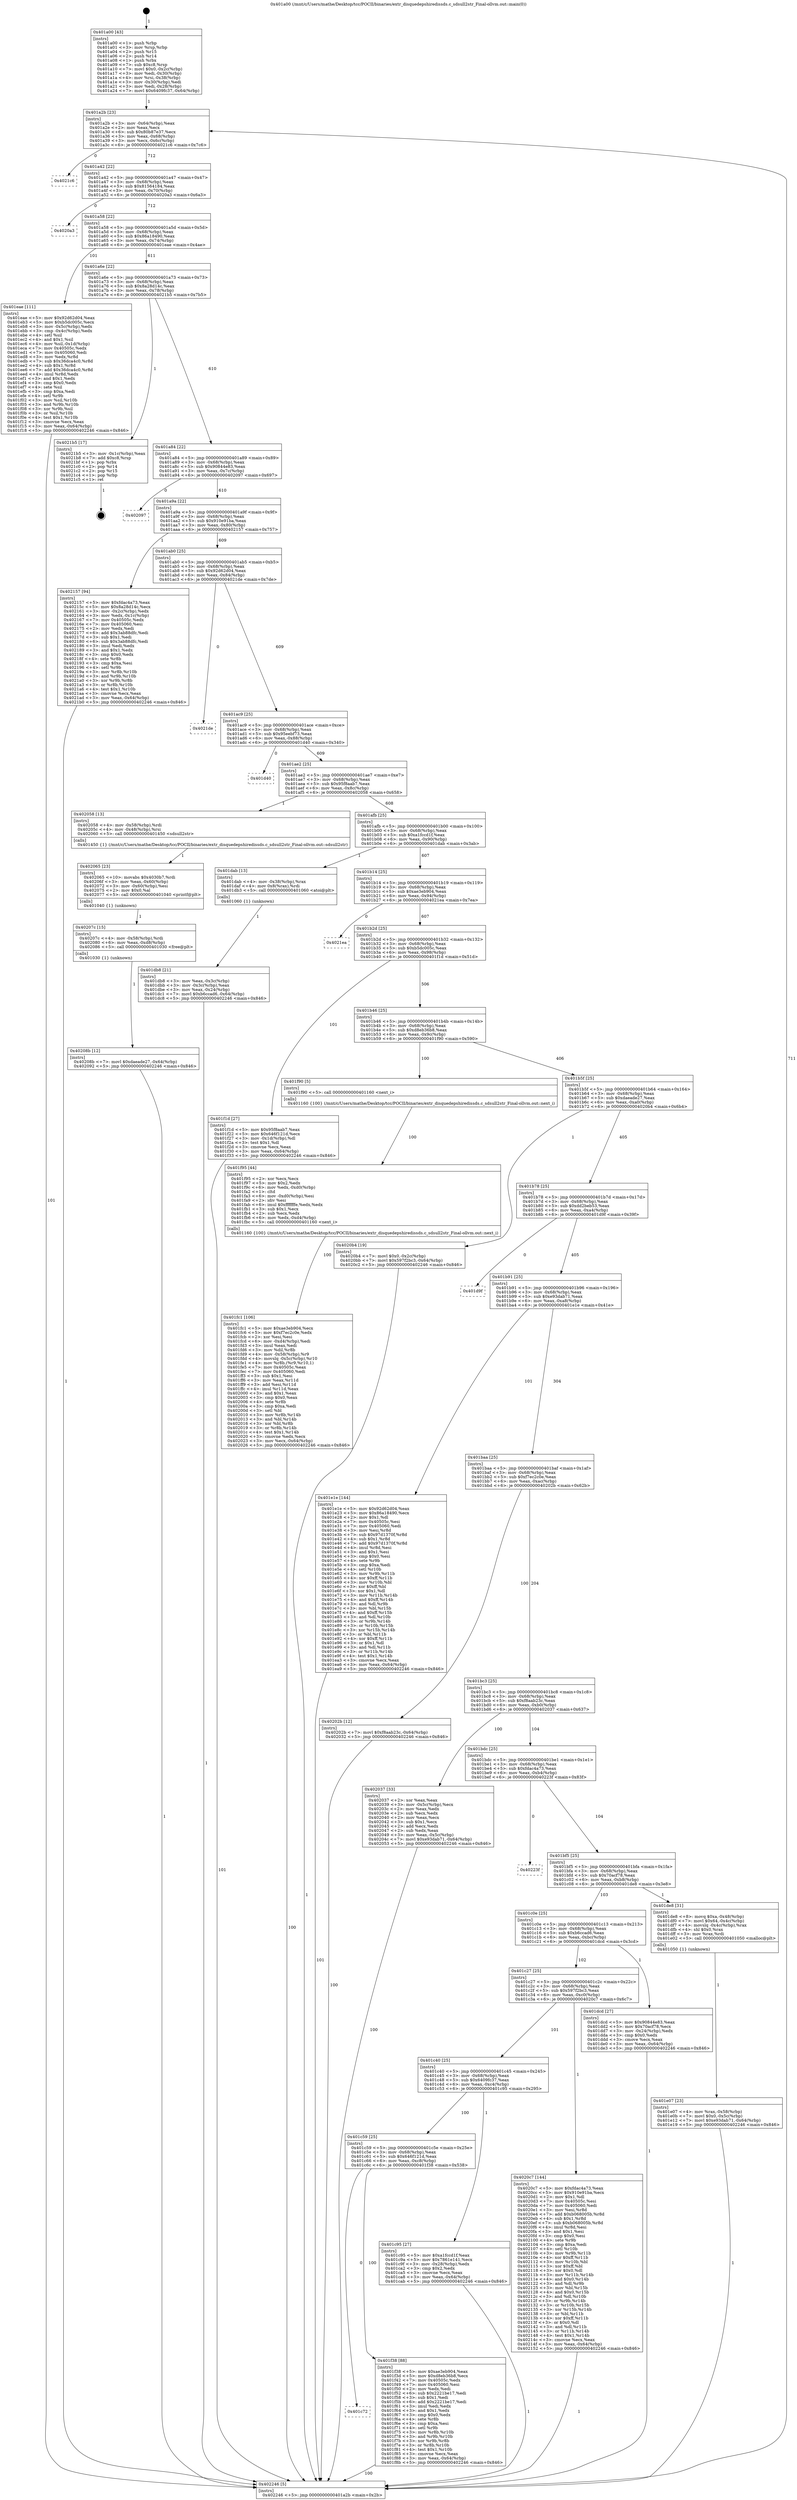 digraph "0x401a00" {
  label = "0x401a00 (/mnt/c/Users/mathe/Desktop/tcc/POCII/binaries/extr_disquedepshiredissds.c_sdsull2str_Final-ollvm.out::main(0))"
  labelloc = "t"
  node[shape=record]

  Entry [label="",width=0.3,height=0.3,shape=circle,fillcolor=black,style=filled]
  "0x401a2b" [label="{
     0x401a2b [23]\l
     | [instrs]\l
     &nbsp;&nbsp;0x401a2b \<+3\>: mov -0x64(%rbp),%eax\l
     &nbsp;&nbsp;0x401a2e \<+2\>: mov %eax,%ecx\l
     &nbsp;&nbsp;0x401a30 \<+6\>: sub $0x80b87e37,%ecx\l
     &nbsp;&nbsp;0x401a36 \<+3\>: mov %eax,-0x68(%rbp)\l
     &nbsp;&nbsp;0x401a39 \<+3\>: mov %ecx,-0x6c(%rbp)\l
     &nbsp;&nbsp;0x401a3c \<+6\>: je 00000000004021c6 \<main+0x7c6\>\l
  }"]
  "0x4021c6" [label="{
     0x4021c6\l
  }", style=dashed]
  "0x401a42" [label="{
     0x401a42 [22]\l
     | [instrs]\l
     &nbsp;&nbsp;0x401a42 \<+5\>: jmp 0000000000401a47 \<main+0x47\>\l
     &nbsp;&nbsp;0x401a47 \<+3\>: mov -0x68(%rbp),%eax\l
     &nbsp;&nbsp;0x401a4a \<+5\>: sub $0x81564184,%eax\l
     &nbsp;&nbsp;0x401a4f \<+3\>: mov %eax,-0x70(%rbp)\l
     &nbsp;&nbsp;0x401a52 \<+6\>: je 00000000004020a3 \<main+0x6a3\>\l
  }"]
  Exit [label="",width=0.3,height=0.3,shape=circle,fillcolor=black,style=filled,peripheries=2]
  "0x4020a3" [label="{
     0x4020a3\l
  }", style=dashed]
  "0x401a58" [label="{
     0x401a58 [22]\l
     | [instrs]\l
     &nbsp;&nbsp;0x401a58 \<+5\>: jmp 0000000000401a5d \<main+0x5d\>\l
     &nbsp;&nbsp;0x401a5d \<+3\>: mov -0x68(%rbp),%eax\l
     &nbsp;&nbsp;0x401a60 \<+5\>: sub $0x86a18490,%eax\l
     &nbsp;&nbsp;0x401a65 \<+3\>: mov %eax,-0x74(%rbp)\l
     &nbsp;&nbsp;0x401a68 \<+6\>: je 0000000000401eae \<main+0x4ae\>\l
  }"]
  "0x40208b" [label="{
     0x40208b [12]\l
     | [instrs]\l
     &nbsp;&nbsp;0x40208b \<+7\>: movl $0xdaeade27,-0x64(%rbp)\l
     &nbsp;&nbsp;0x402092 \<+5\>: jmp 0000000000402246 \<main+0x846\>\l
  }"]
  "0x401eae" [label="{
     0x401eae [111]\l
     | [instrs]\l
     &nbsp;&nbsp;0x401eae \<+5\>: mov $0x92d62d04,%eax\l
     &nbsp;&nbsp;0x401eb3 \<+5\>: mov $0xb5dc005c,%ecx\l
     &nbsp;&nbsp;0x401eb8 \<+3\>: mov -0x5c(%rbp),%edx\l
     &nbsp;&nbsp;0x401ebb \<+3\>: cmp -0x4c(%rbp),%edx\l
     &nbsp;&nbsp;0x401ebe \<+4\>: setl %sil\l
     &nbsp;&nbsp;0x401ec2 \<+4\>: and $0x1,%sil\l
     &nbsp;&nbsp;0x401ec6 \<+4\>: mov %sil,-0x1d(%rbp)\l
     &nbsp;&nbsp;0x401eca \<+7\>: mov 0x40505c,%edx\l
     &nbsp;&nbsp;0x401ed1 \<+7\>: mov 0x405060,%edi\l
     &nbsp;&nbsp;0x401ed8 \<+3\>: mov %edx,%r8d\l
     &nbsp;&nbsp;0x401edb \<+7\>: sub $0x36dca4c0,%r8d\l
     &nbsp;&nbsp;0x401ee2 \<+4\>: sub $0x1,%r8d\l
     &nbsp;&nbsp;0x401ee6 \<+7\>: add $0x36dca4c0,%r8d\l
     &nbsp;&nbsp;0x401eed \<+4\>: imul %r8d,%edx\l
     &nbsp;&nbsp;0x401ef1 \<+3\>: and $0x1,%edx\l
     &nbsp;&nbsp;0x401ef4 \<+3\>: cmp $0x0,%edx\l
     &nbsp;&nbsp;0x401ef7 \<+4\>: sete %sil\l
     &nbsp;&nbsp;0x401efb \<+3\>: cmp $0xa,%edi\l
     &nbsp;&nbsp;0x401efe \<+4\>: setl %r9b\l
     &nbsp;&nbsp;0x401f02 \<+3\>: mov %sil,%r10b\l
     &nbsp;&nbsp;0x401f05 \<+3\>: and %r9b,%r10b\l
     &nbsp;&nbsp;0x401f08 \<+3\>: xor %r9b,%sil\l
     &nbsp;&nbsp;0x401f0b \<+3\>: or %sil,%r10b\l
     &nbsp;&nbsp;0x401f0e \<+4\>: test $0x1,%r10b\l
     &nbsp;&nbsp;0x401f12 \<+3\>: cmovne %ecx,%eax\l
     &nbsp;&nbsp;0x401f15 \<+3\>: mov %eax,-0x64(%rbp)\l
     &nbsp;&nbsp;0x401f18 \<+5\>: jmp 0000000000402246 \<main+0x846\>\l
  }"]
  "0x401a6e" [label="{
     0x401a6e [22]\l
     | [instrs]\l
     &nbsp;&nbsp;0x401a6e \<+5\>: jmp 0000000000401a73 \<main+0x73\>\l
     &nbsp;&nbsp;0x401a73 \<+3\>: mov -0x68(%rbp),%eax\l
     &nbsp;&nbsp;0x401a76 \<+5\>: sub $0x8a28d14c,%eax\l
     &nbsp;&nbsp;0x401a7b \<+3\>: mov %eax,-0x78(%rbp)\l
     &nbsp;&nbsp;0x401a7e \<+6\>: je 00000000004021b5 \<main+0x7b5\>\l
  }"]
  "0x40207c" [label="{
     0x40207c [15]\l
     | [instrs]\l
     &nbsp;&nbsp;0x40207c \<+4\>: mov -0x58(%rbp),%rdi\l
     &nbsp;&nbsp;0x402080 \<+6\>: mov %eax,-0xd8(%rbp)\l
     &nbsp;&nbsp;0x402086 \<+5\>: call 0000000000401030 \<free@plt\>\l
     | [calls]\l
     &nbsp;&nbsp;0x401030 \{1\} (unknown)\l
  }"]
  "0x4021b5" [label="{
     0x4021b5 [17]\l
     | [instrs]\l
     &nbsp;&nbsp;0x4021b5 \<+3\>: mov -0x1c(%rbp),%eax\l
     &nbsp;&nbsp;0x4021b8 \<+7\>: add $0xc8,%rsp\l
     &nbsp;&nbsp;0x4021bf \<+1\>: pop %rbx\l
     &nbsp;&nbsp;0x4021c0 \<+2\>: pop %r14\l
     &nbsp;&nbsp;0x4021c2 \<+2\>: pop %r15\l
     &nbsp;&nbsp;0x4021c4 \<+1\>: pop %rbp\l
     &nbsp;&nbsp;0x4021c5 \<+1\>: ret\l
  }"]
  "0x401a84" [label="{
     0x401a84 [22]\l
     | [instrs]\l
     &nbsp;&nbsp;0x401a84 \<+5\>: jmp 0000000000401a89 \<main+0x89\>\l
     &nbsp;&nbsp;0x401a89 \<+3\>: mov -0x68(%rbp),%eax\l
     &nbsp;&nbsp;0x401a8c \<+5\>: sub $0x90844e83,%eax\l
     &nbsp;&nbsp;0x401a91 \<+3\>: mov %eax,-0x7c(%rbp)\l
     &nbsp;&nbsp;0x401a94 \<+6\>: je 0000000000402097 \<main+0x697\>\l
  }"]
  "0x402065" [label="{
     0x402065 [23]\l
     | [instrs]\l
     &nbsp;&nbsp;0x402065 \<+10\>: movabs $0x4030b7,%rdi\l
     &nbsp;&nbsp;0x40206f \<+3\>: mov %eax,-0x60(%rbp)\l
     &nbsp;&nbsp;0x402072 \<+3\>: mov -0x60(%rbp),%esi\l
     &nbsp;&nbsp;0x402075 \<+2\>: mov $0x0,%al\l
     &nbsp;&nbsp;0x402077 \<+5\>: call 0000000000401040 \<printf@plt\>\l
     | [calls]\l
     &nbsp;&nbsp;0x401040 \{1\} (unknown)\l
  }"]
  "0x402097" [label="{
     0x402097\l
  }", style=dashed]
  "0x401a9a" [label="{
     0x401a9a [22]\l
     | [instrs]\l
     &nbsp;&nbsp;0x401a9a \<+5\>: jmp 0000000000401a9f \<main+0x9f\>\l
     &nbsp;&nbsp;0x401a9f \<+3\>: mov -0x68(%rbp),%eax\l
     &nbsp;&nbsp;0x401aa2 \<+5\>: sub $0x910e91ba,%eax\l
     &nbsp;&nbsp;0x401aa7 \<+3\>: mov %eax,-0x80(%rbp)\l
     &nbsp;&nbsp;0x401aaa \<+6\>: je 0000000000402157 \<main+0x757\>\l
  }"]
  "0x401fc1" [label="{
     0x401fc1 [106]\l
     | [instrs]\l
     &nbsp;&nbsp;0x401fc1 \<+5\>: mov $0xae3eb904,%ecx\l
     &nbsp;&nbsp;0x401fc6 \<+5\>: mov $0xf7ec2c0e,%edx\l
     &nbsp;&nbsp;0x401fcb \<+2\>: xor %esi,%esi\l
     &nbsp;&nbsp;0x401fcd \<+6\>: mov -0xd4(%rbp),%edi\l
     &nbsp;&nbsp;0x401fd3 \<+3\>: imul %eax,%edi\l
     &nbsp;&nbsp;0x401fd6 \<+3\>: mov %dil,%r8b\l
     &nbsp;&nbsp;0x401fd9 \<+4\>: mov -0x58(%rbp),%r9\l
     &nbsp;&nbsp;0x401fdd \<+4\>: movslq -0x5c(%rbp),%r10\l
     &nbsp;&nbsp;0x401fe1 \<+4\>: mov %r8b,(%r9,%r10,1)\l
     &nbsp;&nbsp;0x401fe5 \<+7\>: mov 0x40505c,%eax\l
     &nbsp;&nbsp;0x401fec \<+7\>: mov 0x405060,%edi\l
     &nbsp;&nbsp;0x401ff3 \<+3\>: sub $0x1,%esi\l
     &nbsp;&nbsp;0x401ff6 \<+3\>: mov %eax,%r11d\l
     &nbsp;&nbsp;0x401ff9 \<+3\>: add %esi,%r11d\l
     &nbsp;&nbsp;0x401ffc \<+4\>: imul %r11d,%eax\l
     &nbsp;&nbsp;0x402000 \<+3\>: and $0x1,%eax\l
     &nbsp;&nbsp;0x402003 \<+3\>: cmp $0x0,%eax\l
     &nbsp;&nbsp;0x402006 \<+4\>: sete %r8b\l
     &nbsp;&nbsp;0x40200a \<+3\>: cmp $0xa,%edi\l
     &nbsp;&nbsp;0x40200d \<+3\>: setl %bl\l
     &nbsp;&nbsp;0x402010 \<+3\>: mov %r8b,%r14b\l
     &nbsp;&nbsp;0x402013 \<+3\>: and %bl,%r14b\l
     &nbsp;&nbsp;0x402016 \<+3\>: xor %bl,%r8b\l
     &nbsp;&nbsp;0x402019 \<+3\>: or %r8b,%r14b\l
     &nbsp;&nbsp;0x40201c \<+4\>: test $0x1,%r14b\l
     &nbsp;&nbsp;0x402020 \<+3\>: cmovne %edx,%ecx\l
     &nbsp;&nbsp;0x402023 \<+3\>: mov %ecx,-0x64(%rbp)\l
     &nbsp;&nbsp;0x402026 \<+5\>: jmp 0000000000402246 \<main+0x846\>\l
  }"]
  "0x402157" [label="{
     0x402157 [94]\l
     | [instrs]\l
     &nbsp;&nbsp;0x402157 \<+5\>: mov $0xfdac4a73,%eax\l
     &nbsp;&nbsp;0x40215c \<+5\>: mov $0x8a28d14c,%ecx\l
     &nbsp;&nbsp;0x402161 \<+3\>: mov -0x2c(%rbp),%edx\l
     &nbsp;&nbsp;0x402164 \<+3\>: mov %edx,-0x1c(%rbp)\l
     &nbsp;&nbsp;0x402167 \<+7\>: mov 0x40505c,%edx\l
     &nbsp;&nbsp;0x40216e \<+7\>: mov 0x405060,%esi\l
     &nbsp;&nbsp;0x402175 \<+2\>: mov %edx,%edi\l
     &nbsp;&nbsp;0x402177 \<+6\>: add $0x3ab88dfc,%edi\l
     &nbsp;&nbsp;0x40217d \<+3\>: sub $0x1,%edi\l
     &nbsp;&nbsp;0x402180 \<+6\>: sub $0x3ab88dfc,%edi\l
     &nbsp;&nbsp;0x402186 \<+3\>: imul %edi,%edx\l
     &nbsp;&nbsp;0x402189 \<+3\>: and $0x1,%edx\l
     &nbsp;&nbsp;0x40218c \<+3\>: cmp $0x0,%edx\l
     &nbsp;&nbsp;0x40218f \<+4\>: sete %r8b\l
     &nbsp;&nbsp;0x402193 \<+3\>: cmp $0xa,%esi\l
     &nbsp;&nbsp;0x402196 \<+4\>: setl %r9b\l
     &nbsp;&nbsp;0x40219a \<+3\>: mov %r8b,%r10b\l
     &nbsp;&nbsp;0x40219d \<+3\>: and %r9b,%r10b\l
     &nbsp;&nbsp;0x4021a0 \<+3\>: xor %r9b,%r8b\l
     &nbsp;&nbsp;0x4021a3 \<+3\>: or %r8b,%r10b\l
     &nbsp;&nbsp;0x4021a6 \<+4\>: test $0x1,%r10b\l
     &nbsp;&nbsp;0x4021aa \<+3\>: cmovne %ecx,%eax\l
     &nbsp;&nbsp;0x4021ad \<+3\>: mov %eax,-0x64(%rbp)\l
     &nbsp;&nbsp;0x4021b0 \<+5\>: jmp 0000000000402246 \<main+0x846\>\l
  }"]
  "0x401ab0" [label="{
     0x401ab0 [25]\l
     | [instrs]\l
     &nbsp;&nbsp;0x401ab0 \<+5\>: jmp 0000000000401ab5 \<main+0xb5\>\l
     &nbsp;&nbsp;0x401ab5 \<+3\>: mov -0x68(%rbp),%eax\l
     &nbsp;&nbsp;0x401ab8 \<+5\>: sub $0x92d62d04,%eax\l
     &nbsp;&nbsp;0x401abd \<+6\>: mov %eax,-0x84(%rbp)\l
     &nbsp;&nbsp;0x401ac3 \<+6\>: je 00000000004021de \<main+0x7de\>\l
  }"]
  "0x401f95" [label="{
     0x401f95 [44]\l
     | [instrs]\l
     &nbsp;&nbsp;0x401f95 \<+2\>: xor %ecx,%ecx\l
     &nbsp;&nbsp;0x401f97 \<+5\>: mov $0x2,%edx\l
     &nbsp;&nbsp;0x401f9c \<+6\>: mov %edx,-0xd0(%rbp)\l
     &nbsp;&nbsp;0x401fa2 \<+1\>: cltd\l
     &nbsp;&nbsp;0x401fa3 \<+6\>: mov -0xd0(%rbp),%esi\l
     &nbsp;&nbsp;0x401fa9 \<+2\>: idiv %esi\l
     &nbsp;&nbsp;0x401fab \<+6\>: imul $0xfffffffe,%edx,%edx\l
     &nbsp;&nbsp;0x401fb1 \<+3\>: sub $0x1,%ecx\l
     &nbsp;&nbsp;0x401fb4 \<+2\>: sub %ecx,%edx\l
     &nbsp;&nbsp;0x401fb6 \<+6\>: mov %edx,-0xd4(%rbp)\l
     &nbsp;&nbsp;0x401fbc \<+5\>: call 0000000000401160 \<next_i\>\l
     | [calls]\l
     &nbsp;&nbsp;0x401160 \{100\} (/mnt/c/Users/mathe/Desktop/tcc/POCII/binaries/extr_disquedepshiredissds.c_sdsull2str_Final-ollvm.out::next_i)\l
  }"]
  "0x4021de" [label="{
     0x4021de\l
  }", style=dashed]
  "0x401ac9" [label="{
     0x401ac9 [25]\l
     | [instrs]\l
     &nbsp;&nbsp;0x401ac9 \<+5\>: jmp 0000000000401ace \<main+0xce\>\l
     &nbsp;&nbsp;0x401ace \<+3\>: mov -0x68(%rbp),%eax\l
     &nbsp;&nbsp;0x401ad1 \<+5\>: sub $0x95eebf73,%eax\l
     &nbsp;&nbsp;0x401ad6 \<+6\>: mov %eax,-0x88(%rbp)\l
     &nbsp;&nbsp;0x401adc \<+6\>: je 0000000000401d40 \<main+0x340\>\l
  }"]
  "0x401c72" [label="{
     0x401c72\l
  }", style=dashed]
  "0x401d40" [label="{
     0x401d40\l
  }", style=dashed]
  "0x401ae2" [label="{
     0x401ae2 [25]\l
     | [instrs]\l
     &nbsp;&nbsp;0x401ae2 \<+5\>: jmp 0000000000401ae7 \<main+0xe7\>\l
     &nbsp;&nbsp;0x401ae7 \<+3\>: mov -0x68(%rbp),%eax\l
     &nbsp;&nbsp;0x401aea \<+5\>: sub $0x95f8aab7,%eax\l
     &nbsp;&nbsp;0x401aef \<+6\>: mov %eax,-0x8c(%rbp)\l
     &nbsp;&nbsp;0x401af5 \<+6\>: je 0000000000402058 \<main+0x658\>\l
  }"]
  "0x401f38" [label="{
     0x401f38 [88]\l
     | [instrs]\l
     &nbsp;&nbsp;0x401f38 \<+5\>: mov $0xae3eb904,%eax\l
     &nbsp;&nbsp;0x401f3d \<+5\>: mov $0xd8eb36b8,%ecx\l
     &nbsp;&nbsp;0x401f42 \<+7\>: mov 0x40505c,%edx\l
     &nbsp;&nbsp;0x401f49 \<+7\>: mov 0x405060,%esi\l
     &nbsp;&nbsp;0x401f50 \<+2\>: mov %edx,%edi\l
     &nbsp;&nbsp;0x401f52 \<+6\>: sub $0x2221be17,%edi\l
     &nbsp;&nbsp;0x401f58 \<+3\>: sub $0x1,%edi\l
     &nbsp;&nbsp;0x401f5b \<+6\>: add $0x2221be17,%edi\l
     &nbsp;&nbsp;0x401f61 \<+3\>: imul %edi,%edx\l
     &nbsp;&nbsp;0x401f64 \<+3\>: and $0x1,%edx\l
     &nbsp;&nbsp;0x401f67 \<+3\>: cmp $0x0,%edx\l
     &nbsp;&nbsp;0x401f6a \<+4\>: sete %r8b\l
     &nbsp;&nbsp;0x401f6e \<+3\>: cmp $0xa,%esi\l
     &nbsp;&nbsp;0x401f71 \<+4\>: setl %r9b\l
     &nbsp;&nbsp;0x401f75 \<+3\>: mov %r8b,%r10b\l
     &nbsp;&nbsp;0x401f78 \<+3\>: and %r9b,%r10b\l
     &nbsp;&nbsp;0x401f7b \<+3\>: xor %r9b,%r8b\l
     &nbsp;&nbsp;0x401f7e \<+3\>: or %r8b,%r10b\l
     &nbsp;&nbsp;0x401f81 \<+4\>: test $0x1,%r10b\l
     &nbsp;&nbsp;0x401f85 \<+3\>: cmovne %ecx,%eax\l
     &nbsp;&nbsp;0x401f88 \<+3\>: mov %eax,-0x64(%rbp)\l
     &nbsp;&nbsp;0x401f8b \<+5\>: jmp 0000000000402246 \<main+0x846\>\l
  }"]
  "0x402058" [label="{
     0x402058 [13]\l
     | [instrs]\l
     &nbsp;&nbsp;0x402058 \<+4\>: mov -0x58(%rbp),%rdi\l
     &nbsp;&nbsp;0x40205c \<+4\>: mov -0x48(%rbp),%rsi\l
     &nbsp;&nbsp;0x402060 \<+5\>: call 0000000000401450 \<sdsull2str\>\l
     | [calls]\l
     &nbsp;&nbsp;0x401450 \{1\} (/mnt/c/Users/mathe/Desktop/tcc/POCII/binaries/extr_disquedepshiredissds.c_sdsull2str_Final-ollvm.out::sdsull2str)\l
  }"]
  "0x401afb" [label="{
     0x401afb [25]\l
     | [instrs]\l
     &nbsp;&nbsp;0x401afb \<+5\>: jmp 0000000000401b00 \<main+0x100\>\l
     &nbsp;&nbsp;0x401b00 \<+3\>: mov -0x68(%rbp),%eax\l
     &nbsp;&nbsp;0x401b03 \<+5\>: sub $0xa1fccd1f,%eax\l
     &nbsp;&nbsp;0x401b08 \<+6\>: mov %eax,-0x90(%rbp)\l
     &nbsp;&nbsp;0x401b0e \<+6\>: je 0000000000401dab \<main+0x3ab\>\l
  }"]
  "0x401e07" [label="{
     0x401e07 [23]\l
     | [instrs]\l
     &nbsp;&nbsp;0x401e07 \<+4\>: mov %rax,-0x58(%rbp)\l
     &nbsp;&nbsp;0x401e0b \<+7\>: movl $0x0,-0x5c(%rbp)\l
     &nbsp;&nbsp;0x401e12 \<+7\>: movl $0xe93dab71,-0x64(%rbp)\l
     &nbsp;&nbsp;0x401e19 \<+5\>: jmp 0000000000402246 \<main+0x846\>\l
  }"]
  "0x401dab" [label="{
     0x401dab [13]\l
     | [instrs]\l
     &nbsp;&nbsp;0x401dab \<+4\>: mov -0x38(%rbp),%rax\l
     &nbsp;&nbsp;0x401daf \<+4\>: mov 0x8(%rax),%rdi\l
     &nbsp;&nbsp;0x401db3 \<+5\>: call 0000000000401060 \<atoi@plt\>\l
     | [calls]\l
     &nbsp;&nbsp;0x401060 \{1\} (unknown)\l
  }"]
  "0x401b14" [label="{
     0x401b14 [25]\l
     | [instrs]\l
     &nbsp;&nbsp;0x401b14 \<+5\>: jmp 0000000000401b19 \<main+0x119\>\l
     &nbsp;&nbsp;0x401b19 \<+3\>: mov -0x68(%rbp),%eax\l
     &nbsp;&nbsp;0x401b1c \<+5\>: sub $0xae3eb904,%eax\l
     &nbsp;&nbsp;0x401b21 \<+6\>: mov %eax,-0x94(%rbp)\l
     &nbsp;&nbsp;0x401b27 \<+6\>: je 00000000004021ea \<main+0x7ea\>\l
  }"]
  "0x401db8" [label="{
     0x401db8 [21]\l
     | [instrs]\l
     &nbsp;&nbsp;0x401db8 \<+3\>: mov %eax,-0x3c(%rbp)\l
     &nbsp;&nbsp;0x401dbb \<+3\>: mov -0x3c(%rbp),%eax\l
     &nbsp;&nbsp;0x401dbe \<+3\>: mov %eax,-0x24(%rbp)\l
     &nbsp;&nbsp;0x401dc1 \<+7\>: movl $0xb6ccad6,-0x64(%rbp)\l
     &nbsp;&nbsp;0x401dc8 \<+5\>: jmp 0000000000402246 \<main+0x846\>\l
  }"]
  "0x4021ea" [label="{
     0x4021ea\l
  }", style=dashed]
  "0x401b2d" [label="{
     0x401b2d [25]\l
     | [instrs]\l
     &nbsp;&nbsp;0x401b2d \<+5\>: jmp 0000000000401b32 \<main+0x132\>\l
     &nbsp;&nbsp;0x401b32 \<+3\>: mov -0x68(%rbp),%eax\l
     &nbsp;&nbsp;0x401b35 \<+5\>: sub $0xb5dc005c,%eax\l
     &nbsp;&nbsp;0x401b3a \<+6\>: mov %eax,-0x98(%rbp)\l
     &nbsp;&nbsp;0x401b40 \<+6\>: je 0000000000401f1d \<main+0x51d\>\l
  }"]
  "0x401a00" [label="{
     0x401a00 [43]\l
     | [instrs]\l
     &nbsp;&nbsp;0x401a00 \<+1\>: push %rbp\l
     &nbsp;&nbsp;0x401a01 \<+3\>: mov %rsp,%rbp\l
     &nbsp;&nbsp;0x401a04 \<+2\>: push %r15\l
     &nbsp;&nbsp;0x401a06 \<+2\>: push %r14\l
     &nbsp;&nbsp;0x401a08 \<+1\>: push %rbx\l
     &nbsp;&nbsp;0x401a09 \<+7\>: sub $0xc8,%rsp\l
     &nbsp;&nbsp;0x401a10 \<+7\>: movl $0x0,-0x2c(%rbp)\l
     &nbsp;&nbsp;0x401a17 \<+3\>: mov %edi,-0x30(%rbp)\l
     &nbsp;&nbsp;0x401a1a \<+4\>: mov %rsi,-0x38(%rbp)\l
     &nbsp;&nbsp;0x401a1e \<+3\>: mov -0x30(%rbp),%edi\l
     &nbsp;&nbsp;0x401a21 \<+3\>: mov %edi,-0x28(%rbp)\l
     &nbsp;&nbsp;0x401a24 \<+7\>: movl $0x6409fc37,-0x64(%rbp)\l
  }"]
  "0x401f1d" [label="{
     0x401f1d [27]\l
     | [instrs]\l
     &nbsp;&nbsp;0x401f1d \<+5\>: mov $0x95f8aab7,%eax\l
     &nbsp;&nbsp;0x401f22 \<+5\>: mov $0x646f121d,%ecx\l
     &nbsp;&nbsp;0x401f27 \<+3\>: mov -0x1d(%rbp),%dl\l
     &nbsp;&nbsp;0x401f2a \<+3\>: test $0x1,%dl\l
     &nbsp;&nbsp;0x401f2d \<+3\>: cmovne %ecx,%eax\l
     &nbsp;&nbsp;0x401f30 \<+3\>: mov %eax,-0x64(%rbp)\l
     &nbsp;&nbsp;0x401f33 \<+5\>: jmp 0000000000402246 \<main+0x846\>\l
  }"]
  "0x401b46" [label="{
     0x401b46 [25]\l
     | [instrs]\l
     &nbsp;&nbsp;0x401b46 \<+5\>: jmp 0000000000401b4b \<main+0x14b\>\l
     &nbsp;&nbsp;0x401b4b \<+3\>: mov -0x68(%rbp),%eax\l
     &nbsp;&nbsp;0x401b4e \<+5\>: sub $0xd8eb36b8,%eax\l
     &nbsp;&nbsp;0x401b53 \<+6\>: mov %eax,-0x9c(%rbp)\l
     &nbsp;&nbsp;0x401b59 \<+6\>: je 0000000000401f90 \<main+0x590\>\l
  }"]
  "0x402246" [label="{
     0x402246 [5]\l
     | [instrs]\l
     &nbsp;&nbsp;0x402246 \<+5\>: jmp 0000000000401a2b \<main+0x2b\>\l
  }"]
  "0x401f90" [label="{
     0x401f90 [5]\l
     | [instrs]\l
     &nbsp;&nbsp;0x401f90 \<+5\>: call 0000000000401160 \<next_i\>\l
     | [calls]\l
     &nbsp;&nbsp;0x401160 \{100\} (/mnt/c/Users/mathe/Desktop/tcc/POCII/binaries/extr_disquedepshiredissds.c_sdsull2str_Final-ollvm.out::next_i)\l
  }"]
  "0x401b5f" [label="{
     0x401b5f [25]\l
     | [instrs]\l
     &nbsp;&nbsp;0x401b5f \<+5\>: jmp 0000000000401b64 \<main+0x164\>\l
     &nbsp;&nbsp;0x401b64 \<+3\>: mov -0x68(%rbp),%eax\l
     &nbsp;&nbsp;0x401b67 \<+5\>: sub $0xdaeade27,%eax\l
     &nbsp;&nbsp;0x401b6c \<+6\>: mov %eax,-0xa0(%rbp)\l
     &nbsp;&nbsp;0x401b72 \<+6\>: je 00000000004020b4 \<main+0x6b4\>\l
  }"]
  "0x401c59" [label="{
     0x401c59 [25]\l
     | [instrs]\l
     &nbsp;&nbsp;0x401c59 \<+5\>: jmp 0000000000401c5e \<main+0x25e\>\l
     &nbsp;&nbsp;0x401c5e \<+3\>: mov -0x68(%rbp),%eax\l
     &nbsp;&nbsp;0x401c61 \<+5\>: sub $0x646f121d,%eax\l
     &nbsp;&nbsp;0x401c66 \<+6\>: mov %eax,-0xc8(%rbp)\l
     &nbsp;&nbsp;0x401c6c \<+6\>: je 0000000000401f38 \<main+0x538\>\l
  }"]
  "0x4020b4" [label="{
     0x4020b4 [19]\l
     | [instrs]\l
     &nbsp;&nbsp;0x4020b4 \<+7\>: movl $0x0,-0x2c(%rbp)\l
     &nbsp;&nbsp;0x4020bb \<+7\>: movl $0x597f2bc3,-0x64(%rbp)\l
     &nbsp;&nbsp;0x4020c2 \<+5\>: jmp 0000000000402246 \<main+0x846\>\l
  }"]
  "0x401b78" [label="{
     0x401b78 [25]\l
     | [instrs]\l
     &nbsp;&nbsp;0x401b78 \<+5\>: jmp 0000000000401b7d \<main+0x17d\>\l
     &nbsp;&nbsp;0x401b7d \<+3\>: mov -0x68(%rbp),%eax\l
     &nbsp;&nbsp;0x401b80 \<+5\>: sub $0xdd2beb53,%eax\l
     &nbsp;&nbsp;0x401b85 \<+6\>: mov %eax,-0xa4(%rbp)\l
     &nbsp;&nbsp;0x401b8b \<+6\>: je 0000000000401d9f \<main+0x39f\>\l
  }"]
  "0x401c95" [label="{
     0x401c95 [27]\l
     | [instrs]\l
     &nbsp;&nbsp;0x401c95 \<+5\>: mov $0xa1fccd1f,%eax\l
     &nbsp;&nbsp;0x401c9a \<+5\>: mov $0x7861e141,%ecx\l
     &nbsp;&nbsp;0x401c9f \<+3\>: mov -0x28(%rbp),%edx\l
     &nbsp;&nbsp;0x401ca2 \<+3\>: cmp $0x2,%edx\l
     &nbsp;&nbsp;0x401ca5 \<+3\>: cmovne %ecx,%eax\l
     &nbsp;&nbsp;0x401ca8 \<+3\>: mov %eax,-0x64(%rbp)\l
     &nbsp;&nbsp;0x401cab \<+5\>: jmp 0000000000402246 \<main+0x846\>\l
  }"]
  "0x401d9f" [label="{
     0x401d9f\l
  }", style=dashed]
  "0x401b91" [label="{
     0x401b91 [25]\l
     | [instrs]\l
     &nbsp;&nbsp;0x401b91 \<+5\>: jmp 0000000000401b96 \<main+0x196\>\l
     &nbsp;&nbsp;0x401b96 \<+3\>: mov -0x68(%rbp),%eax\l
     &nbsp;&nbsp;0x401b99 \<+5\>: sub $0xe93dab71,%eax\l
     &nbsp;&nbsp;0x401b9e \<+6\>: mov %eax,-0xa8(%rbp)\l
     &nbsp;&nbsp;0x401ba4 \<+6\>: je 0000000000401e1e \<main+0x41e\>\l
  }"]
  "0x401c40" [label="{
     0x401c40 [25]\l
     | [instrs]\l
     &nbsp;&nbsp;0x401c40 \<+5\>: jmp 0000000000401c45 \<main+0x245\>\l
     &nbsp;&nbsp;0x401c45 \<+3\>: mov -0x68(%rbp),%eax\l
     &nbsp;&nbsp;0x401c48 \<+5\>: sub $0x6409fc37,%eax\l
     &nbsp;&nbsp;0x401c4d \<+6\>: mov %eax,-0xc4(%rbp)\l
     &nbsp;&nbsp;0x401c53 \<+6\>: je 0000000000401c95 \<main+0x295\>\l
  }"]
  "0x401e1e" [label="{
     0x401e1e [144]\l
     | [instrs]\l
     &nbsp;&nbsp;0x401e1e \<+5\>: mov $0x92d62d04,%eax\l
     &nbsp;&nbsp;0x401e23 \<+5\>: mov $0x86a18490,%ecx\l
     &nbsp;&nbsp;0x401e28 \<+2\>: mov $0x1,%dl\l
     &nbsp;&nbsp;0x401e2a \<+7\>: mov 0x40505c,%esi\l
     &nbsp;&nbsp;0x401e31 \<+7\>: mov 0x405060,%edi\l
     &nbsp;&nbsp;0x401e38 \<+3\>: mov %esi,%r8d\l
     &nbsp;&nbsp;0x401e3b \<+7\>: sub $0x97d1370f,%r8d\l
     &nbsp;&nbsp;0x401e42 \<+4\>: sub $0x1,%r8d\l
     &nbsp;&nbsp;0x401e46 \<+7\>: add $0x97d1370f,%r8d\l
     &nbsp;&nbsp;0x401e4d \<+4\>: imul %r8d,%esi\l
     &nbsp;&nbsp;0x401e51 \<+3\>: and $0x1,%esi\l
     &nbsp;&nbsp;0x401e54 \<+3\>: cmp $0x0,%esi\l
     &nbsp;&nbsp;0x401e57 \<+4\>: sete %r9b\l
     &nbsp;&nbsp;0x401e5b \<+3\>: cmp $0xa,%edi\l
     &nbsp;&nbsp;0x401e5e \<+4\>: setl %r10b\l
     &nbsp;&nbsp;0x401e62 \<+3\>: mov %r9b,%r11b\l
     &nbsp;&nbsp;0x401e65 \<+4\>: xor $0xff,%r11b\l
     &nbsp;&nbsp;0x401e69 \<+3\>: mov %r10b,%bl\l
     &nbsp;&nbsp;0x401e6c \<+3\>: xor $0xff,%bl\l
     &nbsp;&nbsp;0x401e6f \<+3\>: xor $0x1,%dl\l
     &nbsp;&nbsp;0x401e72 \<+3\>: mov %r11b,%r14b\l
     &nbsp;&nbsp;0x401e75 \<+4\>: and $0xff,%r14b\l
     &nbsp;&nbsp;0x401e79 \<+3\>: and %dl,%r9b\l
     &nbsp;&nbsp;0x401e7c \<+3\>: mov %bl,%r15b\l
     &nbsp;&nbsp;0x401e7f \<+4\>: and $0xff,%r15b\l
     &nbsp;&nbsp;0x401e83 \<+3\>: and %dl,%r10b\l
     &nbsp;&nbsp;0x401e86 \<+3\>: or %r9b,%r14b\l
     &nbsp;&nbsp;0x401e89 \<+3\>: or %r10b,%r15b\l
     &nbsp;&nbsp;0x401e8c \<+3\>: xor %r15b,%r14b\l
     &nbsp;&nbsp;0x401e8f \<+3\>: or %bl,%r11b\l
     &nbsp;&nbsp;0x401e92 \<+4\>: xor $0xff,%r11b\l
     &nbsp;&nbsp;0x401e96 \<+3\>: or $0x1,%dl\l
     &nbsp;&nbsp;0x401e99 \<+3\>: and %dl,%r11b\l
     &nbsp;&nbsp;0x401e9c \<+3\>: or %r11b,%r14b\l
     &nbsp;&nbsp;0x401e9f \<+4\>: test $0x1,%r14b\l
     &nbsp;&nbsp;0x401ea3 \<+3\>: cmovne %ecx,%eax\l
     &nbsp;&nbsp;0x401ea6 \<+3\>: mov %eax,-0x64(%rbp)\l
     &nbsp;&nbsp;0x401ea9 \<+5\>: jmp 0000000000402246 \<main+0x846\>\l
  }"]
  "0x401baa" [label="{
     0x401baa [25]\l
     | [instrs]\l
     &nbsp;&nbsp;0x401baa \<+5\>: jmp 0000000000401baf \<main+0x1af\>\l
     &nbsp;&nbsp;0x401baf \<+3\>: mov -0x68(%rbp),%eax\l
     &nbsp;&nbsp;0x401bb2 \<+5\>: sub $0xf7ec2c0e,%eax\l
     &nbsp;&nbsp;0x401bb7 \<+6\>: mov %eax,-0xac(%rbp)\l
     &nbsp;&nbsp;0x401bbd \<+6\>: je 000000000040202b \<main+0x62b\>\l
  }"]
  "0x4020c7" [label="{
     0x4020c7 [144]\l
     | [instrs]\l
     &nbsp;&nbsp;0x4020c7 \<+5\>: mov $0xfdac4a73,%eax\l
     &nbsp;&nbsp;0x4020cc \<+5\>: mov $0x910e91ba,%ecx\l
     &nbsp;&nbsp;0x4020d1 \<+2\>: mov $0x1,%dl\l
     &nbsp;&nbsp;0x4020d3 \<+7\>: mov 0x40505c,%esi\l
     &nbsp;&nbsp;0x4020da \<+7\>: mov 0x405060,%edi\l
     &nbsp;&nbsp;0x4020e1 \<+3\>: mov %esi,%r8d\l
     &nbsp;&nbsp;0x4020e4 \<+7\>: add $0xb068005b,%r8d\l
     &nbsp;&nbsp;0x4020eb \<+4\>: sub $0x1,%r8d\l
     &nbsp;&nbsp;0x4020ef \<+7\>: sub $0xb068005b,%r8d\l
     &nbsp;&nbsp;0x4020f6 \<+4\>: imul %r8d,%esi\l
     &nbsp;&nbsp;0x4020fa \<+3\>: and $0x1,%esi\l
     &nbsp;&nbsp;0x4020fd \<+3\>: cmp $0x0,%esi\l
     &nbsp;&nbsp;0x402100 \<+4\>: sete %r9b\l
     &nbsp;&nbsp;0x402104 \<+3\>: cmp $0xa,%edi\l
     &nbsp;&nbsp;0x402107 \<+4\>: setl %r10b\l
     &nbsp;&nbsp;0x40210b \<+3\>: mov %r9b,%r11b\l
     &nbsp;&nbsp;0x40210e \<+4\>: xor $0xff,%r11b\l
     &nbsp;&nbsp;0x402112 \<+3\>: mov %r10b,%bl\l
     &nbsp;&nbsp;0x402115 \<+3\>: xor $0xff,%bl\l
     &nbsp;&nbsp;0x402118 \<+3\>: xor $0x0,%dl\l
     &nbsp;&nbsp;0x40211b \<+3\>: mov %r11b,%r14b\l
     &nbsp;&nbsp;0x40211e \<+4\>: and $0x0,%r14b\l
     &nbsp;&nbsp;0x402122 \<+3\>: and %dl,%r9b\l
     &nbsp;&nbsp;0x402125 \<+3\>: mov %bl,%r15b\l
     &nbsp;&nbsp;0x402128 \<+4\>: and $0x0,%r15b\l
     &nbsp;&nbsp;0x40212c \<+3\>: and %dl,%r10b\l
     &nbsp;&nbsp;0x40212f \<+3\>: or %r9b,%r14b\l
     &nbsp;&nbsp;0x402132 \<+3\>: or %r10b,%r15b\l
     &nbsp;&nbsp;0x402135 \<+3\>: xor %r15b,%r14b\l
     &nbsp;&nbsp;0x402138 \<+3\>: or %bl,%r11b\l
     &nbsp;&nbsp;0x40213b \<+4\>: xor $0xff,%r11b\l
     &nbsp;&nbsp;0x40213f \<+3\>: or $0x0,%dl\l
     &nbsp;&nbsp;0x402142 \<+3\>: and %dl,%r11b\l
     &nbsp;&nbsp;0x402145 \<+3\>: or %r11b,%r14b\l
     &nbsp;&nbsp;0x402148 \<+4\>: test $0x1,%r14b\l
     &nbsp;&nbsp;0x40214c \<+3\>: cmovne %ecx,%eax\l
     &nbsp;&nbsp;0x40214f \<+3\>: mov %eax,-0x64(%rbp)\l
     &nbsp;&nbsp;0x402152 \<+5\>: jmp 0000000000402246 \<main+0x846\>\l
  }"]
  "0x40202b" [label="{
     0x40202b [12]\l
     | [instrs]\l
     &nbsp;&nbsp;0x40202b \<+7\>: movl $0xf8aab23c,-0x64(%rbp)\l
     &nbsp;&nbsp;0x402032 \<+5\>: jmp 0000000000402246 \<main+0x846\>\l
  }"]
  "0x401bc3" [label="{
     0x401bc3 [25]\l
     | [instrs]\l
     &nbsp;&nbsp;0x401bc3 \<+5\>: jmp 0000000000401bc8 \<main+0x1c8\>\l
     &nbsp;&nbsp;0x401bc8 \<+3\>: mov -0x68(%rbp),%eax\l
     &nbsp;&nbsp;0x401bcb \<+5\>: sub $0xf8aab23c,%eax\l
     &nbsp;&nbsp;0x401bd0 \<+6\>: mov %eax,-0xb0(%rbp)\l
     &nbsp;&nbsp;0x401bd6 \<+6\>: je 0000000000402037 \<main+0x637\>\l
  }"]
  "0x401c27" [label="{
     0x401c27 [25]\l
     | [instrs]\l
     &nbsp;&nbsp;0x401c27 \<+5\>: jmp 0000000000401c2c \<main+0x22c\>\l
     &nbsp;&nbsp;0x401c2c \<+3\>: mov -0x68(%rbp),%eax\l
     &nbsp;&nbsp;0x401c2f \<+5\>: sub $0x597f2bc3,%eax\l
     &nbsp;&nbsp;0x401c34 \<+6\>: mov %eax,-0xc0(%rbp)\l
     &nbsp;&nbsp;0x401c3a \<+6\>: je 00000000004020c7 \<main+0x6c7\>\l
  }"]
  "0x402037" [label="{
     0x402037 [33]\l
     | [instrs]\l
     &nbsp;&nbsp;0x402037 \<+2\>: xor %eax,%eax\l
     &nbsp;&nbsp;0x402039 \<+3\>: mov -0x5c(%rbp),%ecx\l
     &nbsp;&nbsp;0x40203c \<+2\>: mov %eax,%edx\l
     &nbsp;&nbsp;0x40203e \<+2\>: sub %ecx,%edx\l
     &nbsp;&nbsp;0x402040 \<+2\>: mov %eax,%ecx\l
     &nbsp;&nbsp;0x402042 \<+3\>: sub $0x1,%ecx\l
     &nbsp;&nbsp;0x402045 \<+2\>: add %ecx,%edx\l
     &nbsp;&nbsp;0x402047 \<+2\>: sub %edx,%eax\l
     &nbsp;&nbsp;0x402049 \<+3\>: mov %eax,-0x5c(%rbp)\l
     &nbsp;&nbsp;0x40204c \<+7\>: movl $0xe93dab71,-0x64(%rbp)\l
     &nbsp;&nbsp;0x402053 \<+5\>: jmp 0000000000402246 \<main+0x846\>\l
  }"]
  "0x401bdc" [label="{
     0x401bdc [25]\l
     | [instrs]\l
     &nbsp;&nbsp;0x401bdc \<+5\>: jmp 0000000000401be1 \<main+0x1e1\>\l
     &nbsp;&nbsp;0x401be1 \<+3\>: mov -0x68(%rbp),%eax\l
     &nbsp;&nbsp;0x401be4 \<+5\>: sub $0xfdac4a73,%eax\l
     &nbsp;&nbsp;0x401be9 \<+6\>: mov %eax,-0xb4(%rbp)\l
     &nbsp;&nbsp;0x401bef \<+6\>: je 000000000040223f \<main+0x83f\>\l
  }"]
  "0x401dcd" [label="{
     0x401dcd [27]\l
     | [instrs]\l
     &nbsp;&nbsp;0x401dcd \<+5\>: mov $0x90844e83,%eax\l
     &nbsp;&nbsp;0x401dd2 \<+5\>: mov $0x70acf78,%ecx\l
     &nbsp;&nbsp;0x401dd7 \<+3\>: mov -0x24(%rbp),%edx\l
     &nbsp;&nbsp;0x401dda \<+3\>: cmp $0x0,%edx\l
     &nbsp;&nbsp;0x401ddd \<+3\>: cmove %ecx,%eax\l
     &nbsp;&nbsp;0x401de0 \<+3\>: mov %eax,-0x64(%rbp)\l
     &nbsp;&nbsp;0x401de3 \<+5\>: jmp 0000000000402246 \<main+0x846\>\l
  }"]
  "0x40223f" [label="{
     0x40223f\l
  }", style=dashed]
  "0x401bf5" [label="{
     0x401bf5 [25]\l
     | [instrs]\l
     &nbsp;&nbsp;0x401bf5 \<+5\>: jmp 0000000000401bfa \<main+0x1fa\>\l
     &nbsp;&nbsp;0x401bfa \<+3\>: mov -0x68(%rbp),%eax\l
     &nbsp;&nbsp;0x401bfd \<+5\>: sub $0x70acf78,%eax\l
     &nbsp;&nbsp;0x401c02 \<+6\>: mov %eax,-0xb8(%rbp)\l
     &nbsp;&nbsp;0x401c08 \<+6\>: je 0000000000401de8 \<main+0x3e8\>\l
  }"]
  "0x401c0e" [label="{
     0x401c0e [25]\l
     | [instrs]\l
     &nbsp;&nbsp;0x401c0e \<+5\>: jmp 0000000000401c13 \<main+0x213\>\l
     &nbsp;&nbsp;0x401c13 \<+3\>: mov -0x68(%rbp),%eax\l
     &nbsp;&nbsp;0x401c16 \<+5\>: sub $0xb6ccad6,%eax\l
     &nbsp;&nbsp;0x401c1b \<+6\>: mov %eax,-0xbc(%rbp)\l
     &nbsp;&nbsp;0x401c21 \<+6\>: je 0000000000401dcd \<main+0x3cd\>\l
  }"]
  "0x401de8" [label="{
     0x401de8 [31]\l
     | [instrs]\l
     &nbsp;&nbsp;0x401de8 \<+8\>: movq $0xa,-0x48(%rbp)\l
     &nbsp;&nbsp;0x401df0 \<+7\>: movl $0x64,-0x4c(%rbp)\l
     &nbsp;&nbsp;0x401df7 \<+4\>: movslq -0x4c(%rbp),%rax\l
     &nbsp;&nbsp;0x401dfb \<+4\>: shl $0x0,%rax\l
     &nbsp;&nbsp;0x401dff \<+3\>: mov %rax,%rdi\l
     &nbsp;&nbsp;0x401e02 \<+5\>: call 0000000000401050 \<malloc@plt\>\l
     | [calls]\l
     &nbsp;&nbsp;0x401050 \{1\} (unknown)\l
  }"]
  Entry -> "0x401a00" [label=" 1"]
  "0x401a2b" -> "0x4021c6" [label=" 0"]
  "0x401a2b" -> "0x401a42" [label=" 712"]
  "0x4021b5" -> Exit [label=" 1"]
  "0x401a42" -> "0x4020a3" [label=" 0"]
  "0x401a42" -> "0x401a58" [label=" 712"]
  "0x402157" -> "0x402246" [label=" 1"]
  "0x401a58" -> "0x401eae" [label=" 101"]
  "0x401a58" -> "0x401a6e" [label=" 611"]
  "0x4020c7" -> "0x402246" [label=" 1"]
  "0x401a6e" -> "0x4021b5" [label=" 1"]
  "0x401a6e" -> "0x401a84" [label=" 610"]
  "0x4020b4" -> "0x402246" [label=" 1"]
  "0x401a84" -> "0x402097" [label=" 0"]
  "0x401a84" -> "0x401a9a" [label=" 610"]
  "0x40208b" -> "0x402246" [label=" 1"]
  "0x401a9a" -> "0x402157" [label=" 1"]
  "0x401a9a" -> "0x401ab0" [label=" 609"]
  "0x40207c" -> "0x40208b" [label=" 1"]
  "0x401ab0" -> "0x4021de" [label=" 0"]
  "0x401ab0" -> "0x401ac9" [label=" 609"]
  "0x402065" -> "0x40207c" [label=" 1"]
  "0x401ac9" -> "0x401d40" [label=" 0"]
  "0x401ac9" -> "0x401ae2" [label=" 609"]
  "0x402058" -> "0x402065" [label=" 1"]
  "0x401ae2" -> "0x402058" [label=" 1"]
  "0x401ae2" -> "0x401afb" [label=" 608"]
  "0x402037" -> "0x402246" [label=" 100"]
  "0x401afb" -> "0x401dab" [label=" 1"]
  "0x401afb" -> "0x401b14" [label=" 607"]
  "0x401fc1" -> "0x402246" [label=" 100"]
  "0x401b14" -> "0x4021ea" [label=" 0"]
  "0x401b14" -> "0x401b2d" [label=" 607"]
  "0x401f95" -> "0x401fc1" [label=" 100"]
  "0x401b2d" -> "0x401f1d" [label=" 101"]
  "0x401b2d" -> "0x401b46" [label=" 506"]
  "0x401f90" -> "0x401f95" [label=" 100"]
  "0x401b46" -> "0x401f90" [label=" 100"]
  "0x401b46" -> "0x401b5f" [label=" 406"]
  "0x401f38" -> "0x402246" [label=" 100"]
  "0x401b5f" -> "0x4020b4" [label=" 1"]
  "0x401b5f" -> "0x401b78" [label=" 405"]
  "0x401c59" -> "0x401c72" [label=" 0"]
  "0x401b78" -> "0x401d9f" [label=" 0"]
  "0x401b78" -> "0x401b91" [label=" 405"]
  "0x401c59" -> "0x401f38" [label=" 100"]
  "0x401b91" -> "0x401e1e" [label=" 101"]
  "0x401b91" -> "0x401baa" [label=" 304"]
  "0x401f1d" -> "0x402246" [label=" 101"]
  "0x401baa" -> "0x40202b" [label=" 100"]
  "0x401baa" -> "0x401bc3" [label=" 204"]
  "0x401eae" -> "0x402246" [label=" 101"]
  "0x401bc3" -> "0x402037" [label=" 100"]
  "0x401bc3" -> "0x401bdc" [label=" 104"]
  "0x401e07" -> "0x402246" [label=" 1"]
  "0x401bdc" -> "0x40223f" [label=" 0"]
  "0x401bdc" -> "0x401bf5" [label=" 104"]
  "0x401de8" -> "0x401e07" [label=" 1"]
  "0x401bf5" -> "0x401de8" [label=" 1"]
  "0x401bf5" -> "0x401c0e" [label=" 103"]
  "0x401dcd" -> "0x402246" [label=" 1"]
  "0x401c0e" -> "0x401dcd" [label=" 1"]
  "0x401c0e" -> "0x401c27" [label=" 102"]
  "0x401e1e" -> "0x402246" [label=" 101"]
  "0x401c27" -> "0x4020c7" [label=" 1"]
  "0x401c27" -> "0x401c40" [label=" 101"]
  "0x40202b" -> "0x402246" [label=" 100"]
  "0x401c40" -> "0x401c95" [label=" 1"]
  "0x401c40" -> "0x401c59" [label=" 100"]
  "0x401c95" -> "0x402246" [label=" 1"]
  "0x401a00" -> "0x401a2b" [label=" 1"]
  "0x402246" -> "0x401a2b" [label=" 711"]
  "0x401dab" -> "0x401db8" [label=" 1"]
  "0x401db8" -> "0x402246" [label=" 1"]
}

